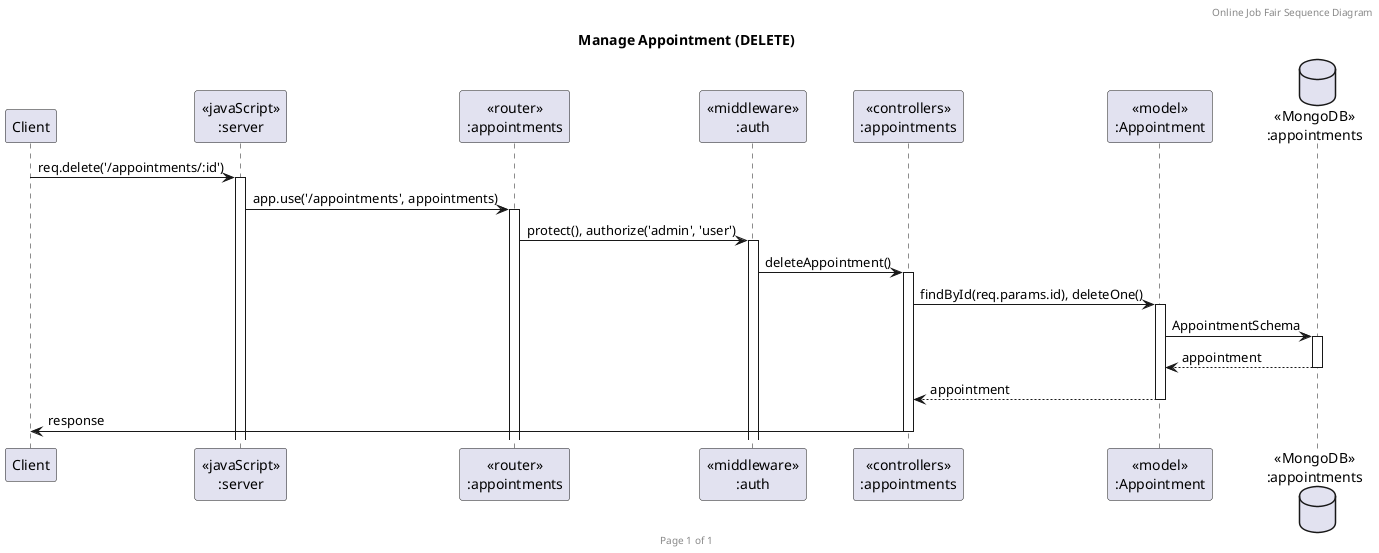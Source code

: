 @startuml Manage Appointment (DELETE)

header Online Job Fair Sequence Diagram
footer Page %page% of %lastpage%
title "Manage Appointment (DELETE)"

participant "Client" as client
participant "<<javaScript>>\n:server" as server
participant "<<router>>\n:appointments" as routerAppointments
participant "<<middleware>>\n:auth" as middleAuth
participant "<<controllers>>\n:appointments" as controllersAppointments
participant "<<model>>\n:Appointment" as modelAppointment
database "<<MongoDB>>\n:appointments" as AppointmentsDatabase

client -> server ++: req.delete('/appointments/:id')
server -> routerAppointments ++: app.use('/appointments', appointments)
routerAppointments -> middleAuth ++: protect(), authorize('admin', 'user')
middleAuth -> controllersAppointments ++: deleteAppointment()
controllersAppointments -> modelAppointment ++: findById(req.params.id), deleteOne()
modelAppointment -> AppointmentsDatabase ++: AppointmentSchema
AppointmentsDatabase --> modelAppointment --: appointment
controllersAppointments <-- modelAppointment --: appointment
controllersAppointments -> client --: response

@enduml